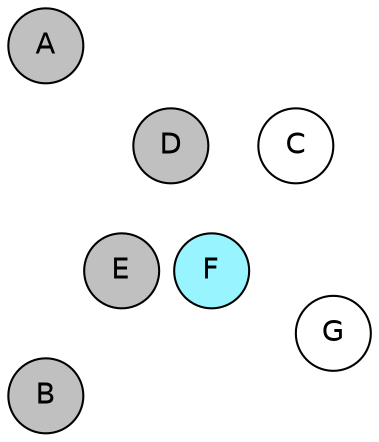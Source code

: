 
graph {

layout = circo;
mindist = .1

node [shape = circle, fontname = Helvetica, margin = 0, style = filled]
edge [style=invis]

subgraph 1 {
	E -- F -- F# -- G -- G# -- A -- A# -- B -- C -- C# -- D -- D# -- E
}

C [fillcolor = white];
C# [fillcolor = white];
D [fillcolor = gray];
D# [fillcolor = white];
E [fillcolor = gray];
F [fillcolor = cadetblue1];
F# [fillcolor = gray];
G [fillcolor = white];
G# [fillcolor = gray];
A [fillcolor = gray];
A# [fillcolor = gray];
B [fillcolor = gray];
}
